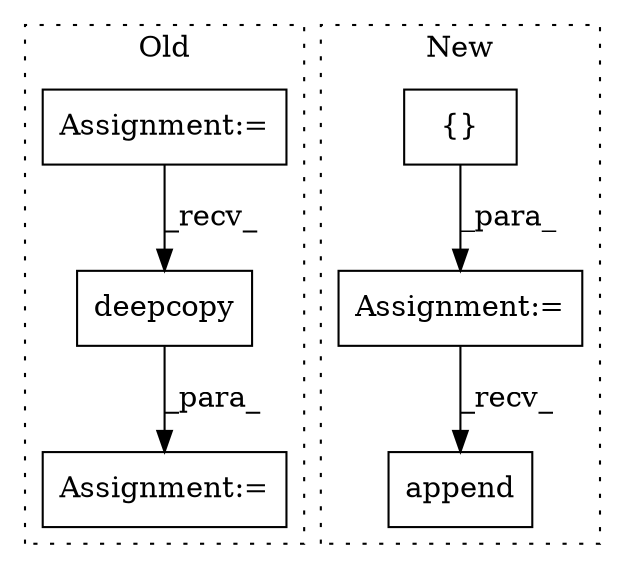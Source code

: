 digraph G {
subgraph cluster0 {
1 [label="deepcopy" a="32" s="1806,1820" l="9,1" shape="box"];
5 [label="Assignment:=" a="7" s="1832" l="1" shape="box"];
6 [label="Assignment:=" a="7" s="1181" l="4" shape="box"];
label = "Old";
style="dotted";
}
subgraph cluster1 {
2 [label="append" a="32" s="2016,2045" l="7,1" shape="box"];
3 [label="Assignment:=" a="7" s="1740" l="1" shape="box"];
4 [label="{}" a="4" s="1777" l="2" shape="box"];
label = "New";
style="dotted";
}
1 -> 5 [label="_para_"];
3 -> 2 [label="_recv_"];
4 -> 3 [label="_para_"];
6 -> 1 [label="_recv_"];
}